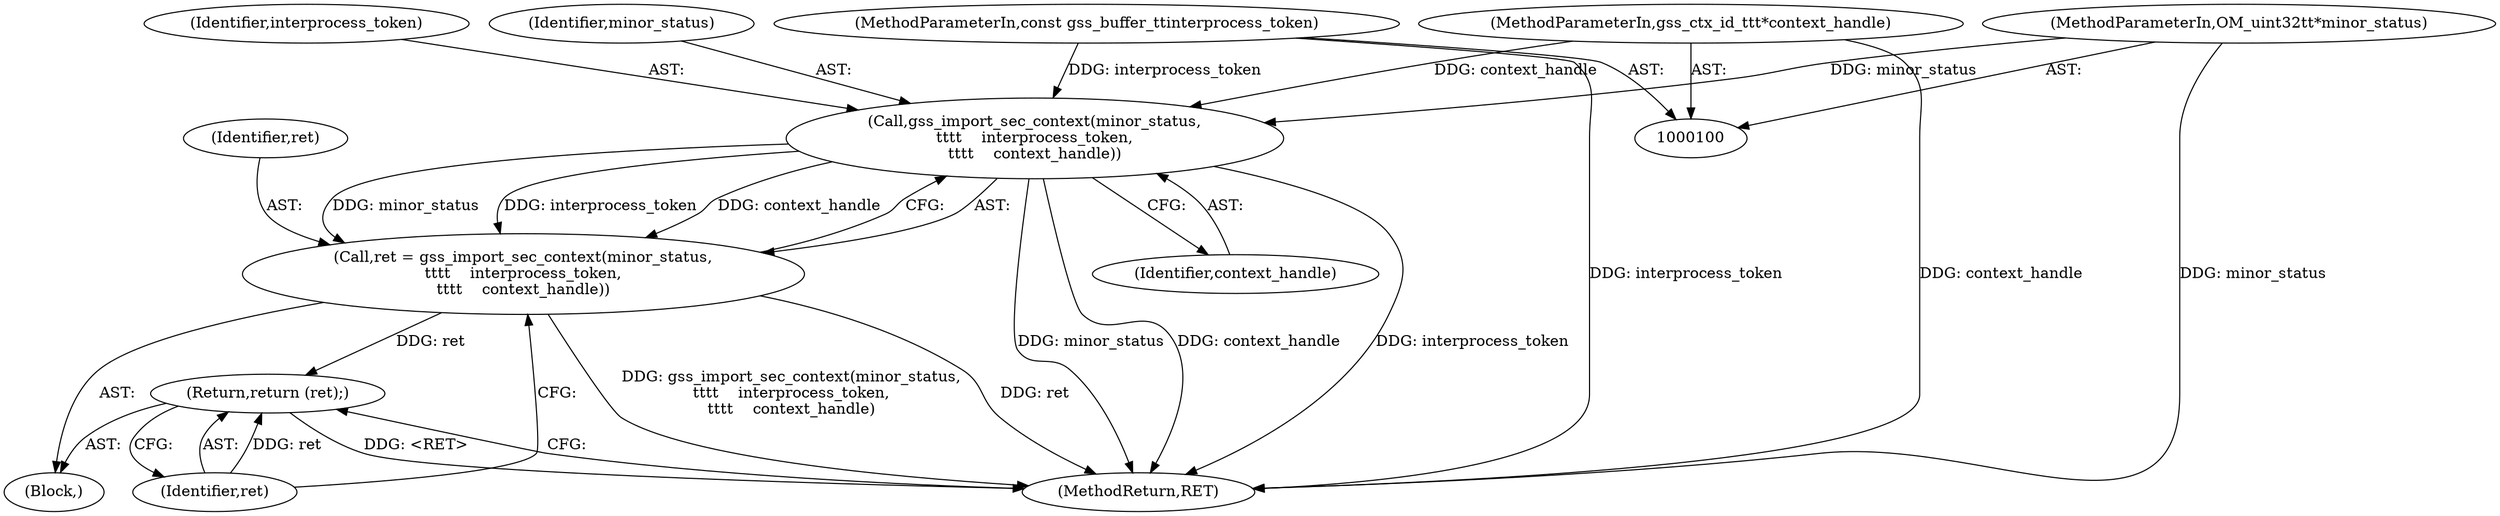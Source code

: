 digraph "1_krb5_b51b33f2bc5d1497ddf5bd107f791c101695000d_11@del" {
"1000108" [label="(Call,gss_import_sec_context(minor_status,\n\t\t\t\t    interprocess_token,\n\t\t\t\t    context_handle))"];
"1000101" [label="(MethodParameterIn,OM_uint32\t\t*minor_status)"];
"1000102" [label="(MethodParameterIn,const gss_buffer_t\tinterprocess_token)"];
"1000103" [label="(MethodParameterIn,gss_ctx_id_t\t\t*context_handle)"];
"1000106" [label="(Call,ret = gss_import_sec_context(minor_status,\n\t\t\t\t    interprocess_token,\n\t\t\t\t    context_handle))"];
"1000112" [label="(Return,return (ret);)"];
"1000114" [label="(MethodReturn,RET)"];
"1000104" [label="(Block,)"];
"1000113" [label="(Identifier,ret)"];
"1000101" [label="(MethodParameterIn,OM_uint32\t\t*minor_status)"];
"1000110" [label="(Identifier,interprocess_token)"];
"1000106" [label="(Call,ret = gss_import_sec_context(minor_status,\n\t\t\t\t    interprocess_token,\n\t\t\t\t    context_handle))"];
"1000112" [label="(Return,return (ret);)"];
"1000108" [label="(Call,gss_import_sec_context(minor_status,\n\t\t\t\t    interprocess_token,\n\t\t\t\t    context_handle))"];
"1000107" [label="(Identifier,ret)"];
"1000111" [label="(Identifier,context_handle)"];
"1000103" [label="(MethodParameterIn,gss_ctx_id_t\t\t*context_handle)"];
"1000102" [label="(MethodParameterIn,const gss_buffer_t\tinterprocess_token)"];
"1000109" [label="(Identifier,minor_status)"];
"1000108" -> "1000106"  [label="AST: "];
"1000108" -> "1000111"  [label="CFG: "];
"1000109" -> "1000108"  [label="AST: "];
"1000110" -> "1000108"  [label="AST: "];
"1000111" -> "1000108"  [label="AST: "];
"1000106" -> "1000108"  [label="CFG: "];
"1000108" -> "1000114"  [label="DDG: context_handle"];
"1000108" -> "1000114"  [label="DDG: interprocess_token"];
"1000108" -> "1000114"  [label="DDG: minor_status"];
"1000108" -> "1000106"  [label="DDG: minor_status"];
"1000108" -> "1000106"  [label="DDG: interprocess_token"];
"1000108" -> "1000106"  [label="DDG: context_handle"];
"1000101" -> "1000108"  [label="DDG: minor_status"];
"1000102" -> "1000108"  [label="DDG: interprocess_token"];
"1000103" -> "1000108"  [label="DDG: context_handle"];
"1000101" -> "1000100"  [label="AST: "];
"1000101" -> "1000114"  [label="DDG: minor_status"];
"1000102" -> "1000100"  [label="AST: "];
"1000102" -> "1000114"  [label="DDG: interprocess_token"];
"1000103" -> "1000100"  [label="AST: "];
"1000103" -> "1000114"  [label="DDG: context_handle"];
"1000106" -> "1000104"  [label="AST: "];
"1000107" -> "1000106"  [label="AST: "];
"1000113" -> "1000106"  [label="CFG: "];
"1000106" -> "1000114"  [label="DDG: gss_import_sec_context(minor_status,\n\t\t\t\t    interprocess_token,\n\t\t\t\t    context_handle)"];
"1000106" -> "1000114"  [label="DDG: ret"];
"1000106" -> "1000112"  [label="DDG: ret"];
"1000112" -> "1000104"  [label="AST: "];
"1000112" -> "1000113"  [label="CFG: "];
"1000113" -> "1000112"  [label="AST: "];
"1000114" -> "1000112"  [label="CFG: "];
"1000112" -> "1000114"  [label="DDG: <RET>"];
"1000113" -> "1000112"  [label="DDG: ret"];
}

